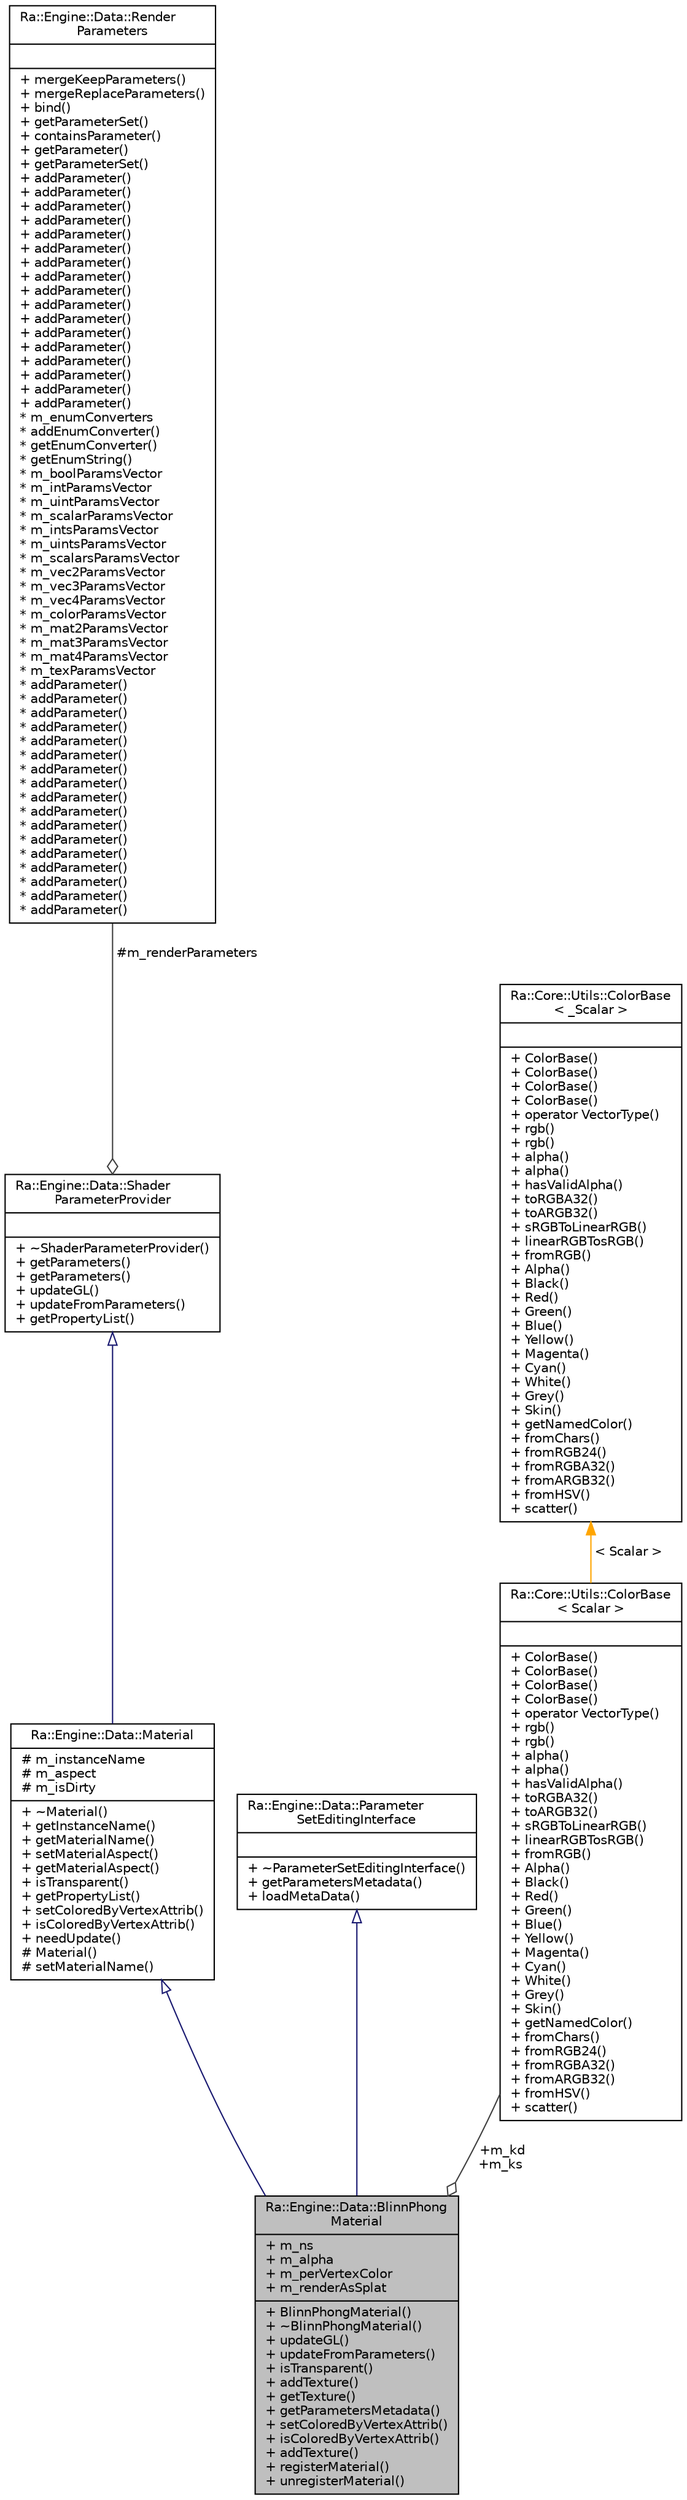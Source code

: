 digraph "Ra::Engine::Data::BlinnPhongMaterial"
{
 // INTERACTIVE_SVG=YES
 // LATEX_PDF_SIZE
  edge [fontname="Helvetica",fontsize="10",labelfontname="Helvetica",labelfontsize="10"];
  node [fontname="Helvetica",fontsize="10",shape=record];
  Node1 [label="{Ra::Engine::Data::BlinnPhong\lMaterial\n|+ m_ns\l+ m_alpha\l+ m_perVertexColor\l+ m_renderAsSplat\l|+ BlinnPhongMaterial()\l+ ~BlinnPhongMaterial()\l+ updateGL()\l+ updateFromParameters()\l+ isTransparent()\l+ addTexture()\l+ getTexture()\l+ getParametersMetadata()\l+ setColoredByVertexAttrib()\l+ isColoredByVertexAttrib()\l+ addTexture()\l+ registerMaterial()\l+ unregisterMaterial()\l}",height=0.2,width=0.4,color="black", fillcolor="grey75", style="filled", fontcolor="black",tooltip=" "];
  Node2 -> Node1 [dir="back",color="midnightblue",fontsize="10",style="solid",arrowtail="onormal",fontname="Helvetica"];
  Node2 [label="{Ra::Engine::Data::Material\n|# m_instanceName\l# m_aspect\l# m_isDirty\l|+ ~Material()\l+ getInstanceName()\l+ getMaterialName()\l+ setMaterialAspect()\l+ getMaterialAspect()\l+ isTransparent()\l+ getPropertyList()\l+ setColoredByVertexAttrib()\l+ isColoredByVertexAttrib()\l+ needUpdate()\l# Material()\l# setMaterialName()\l}",height=0.2,width=0.4,color="black", fillcolor="white", style="filled",URL="$classRa_1_1Engine_1_1Data_1_1Material.html",tooltip=" "];
  Node3 -> Node2 [dir="back",color="midnightblue",fontsize="10",style="solid",arrowtail="onormal",fontname="Helvetica"];
  Node3 [label="{Ra::Engine::Data::Shader\lParameterProvider\n||+ ~ShaderParameterProvider()\l+ getParameters()\l+ getParameters()\l+ updateGL()\l+ updateFromParameters()\l+ getPropertyList()\l}",height=0.2,width=0.4,color="black", fillcolor="white", style="filled",URL="$classRa_1_1Engine_1_1Data_1_1ShaderParameterProvider.html",tooltip=" "];
  Node4 -> Node3 [color="grey25",fontsize="10",style="solid",label=" #m_renderParameters" ,arrowhead="odiamond",fontname="Helvetica"];
  Node4 [label="{Ra::Engine::Data::Render\lParameters\n||+ mergeKeepParameters()\l+ mergeReplaceParameters()\l+ bind()\l+ getParameterSet()\l+ containsParameter()\l+ getParameter()\l+ getParameterSet()\l+ addParameter()\l+ addParameter()\l+ addParameter()\l+ addParameter()\l+ addParameter()\l+ addParameter()\l+ addParameter()\l+ addParameter()\l+ addParameter()\l+ addParameter()\l+ addParameter()\l+ addParameter()\l+ addParameter()\l+ addParameter()\l+ addParameter()\l+ addParameter()\l+ addParameter()\l* m_enumConverters\l* addEnumConverter()\l* getEnumConverter()\l* getEnumString()\l* m_boolParamsVector\l* m_intParamsVector\l* m_uintParamsVector\l* m_scalarParamsVector\l* m_intsParamsVector\l* m_uintsParamsVector\l* m_scalarsParamsVector\l* m_vec2ParamsVector\l* m_vec3ParamsVector\l* m_vec4ParamsVector\l* m_colorParamsVector\l* m_mat2ParamsVector\l* m_mat3ParamsVector\l* m_mat4ParamsVector\l* m_texParamsVector\l* addParameter()\l* addParameter()\l* addParameter()\l* addParameter()\l* addParameter()\l* addParameter()\l* addParameter()\l* addParameter()\l* addParameter()\l* addParameter()\l* addParameter()\l* addParameter()\l* addParameter()\l* addParameter()\l* addParameter()\l* addParameter()\l* addParameter()\l}",height=0.2,width=0.4,color="black", fillcolor="white", style="filled",URL="$classRa_1_1Engine_1_1Data_1_1RenderParameters.html",tooltip=" "];
  Node5 -> Node1 [dir="back",color="midnightblue",fontsize="10",style="solid",arrowtail="onormal",fontname="Helvetica"];
  Node5 [label="{Ra::Engine::Data::Parameter\lSetEditingInterface\n||+ ~ParameterSetEditingInterface()\l+ getParametersMetadata()\l+ loadMetaData()\l}",height=0.2,width=0.4,color="black", fillcolor="white", style="filled",URL="$classRa_1_1Engine_1_1Data_1_1ParameterSetEditingInterface.html",tooltip=" "];
  Node6 -> Node1 [color="grey25",fontsize="10",style="solid",label=" +m_kd\n+m_ks" ,arrowhead="odiamond",fontname="Helvetica"];
  Node6 [label="{Ra::Core::Utils::ColorBase\l\< Scalar \>\n||+ ColorBase()\l+ ColorBase()\l+ ColorBase()\l+ ColorBase()\l+ operator VectorType()\l+ rgb()\l+ rgb()\l+ alpha()\l+ alpha()\l+ hasValidAlpha()\l+ toRGBA32()\l+ toARGB32()\l+ sRGBToLinearRGB()\l+ linearRGBTosRGB()\l+ fromRGB()\l+ Alpha()\l+ Black()\l+ Red()\l+ Green()\l+ Blue()\l+ Yellow()\l+ Magenta()\l+ Cyan()\l+ White()\l+ Grey()\l+ Skin()\l+ getNamedColor()\l+ fromChars()\l+ fromRGB24()\l+ fromRGBA32()\l+ fromARGB32()\l+ fromHSV()\l+ scatter()\l}",height=0.2,width=0.4,color="black", fillcolor="white", style="filled",URL="$classRa_1_1Core_1_1Utils_1_1ColorBase.html",tooltip=" "];
  Node7 -> Node6 [dir="back",color="orange",fontsize="10",style="solid",label=" \< Scalar \>" ,fontname="Helvetica"];
  Node7 [label="{Ra::Core::Utils::ColorBase\l\< _Scalar \>\n||+ ColorBase()\l+ ColorBase()\l+ ColorBase()\l+ ColorBase()\l+ operator VectorType()\l+ rgb()\l+ rgb()\l+ alpha()\l+ alpha()\l+ hasValidAlpha()\l+ toRGBA32()\l+ toARGB32()\l+ sRGBToLinearRGB()\l+ linearRGBTosRGB()\l+ fromRGB()\l+ Alpha()\l+ Black()\l+ Red()\l+ Green()\l+ Blue()\l+ Yellow()\l+ Magenta()\l+ Cyan()\l+ White()\l+ Grey()\l+ Skin()\l+ getNamedColor()\l+ fromChars()\l+ fromRGB24()\l+ fromRGBA32()\l+ fromARGB32()\l+ fromHSV()\l+ scatter()\l}",height=0.2,width=0.4,color="black", fillcolor="white", style="filled",URL="$classRa_1_1Core_1_1Utils_1_1ColorBase.html",tooltip=" "];
}
